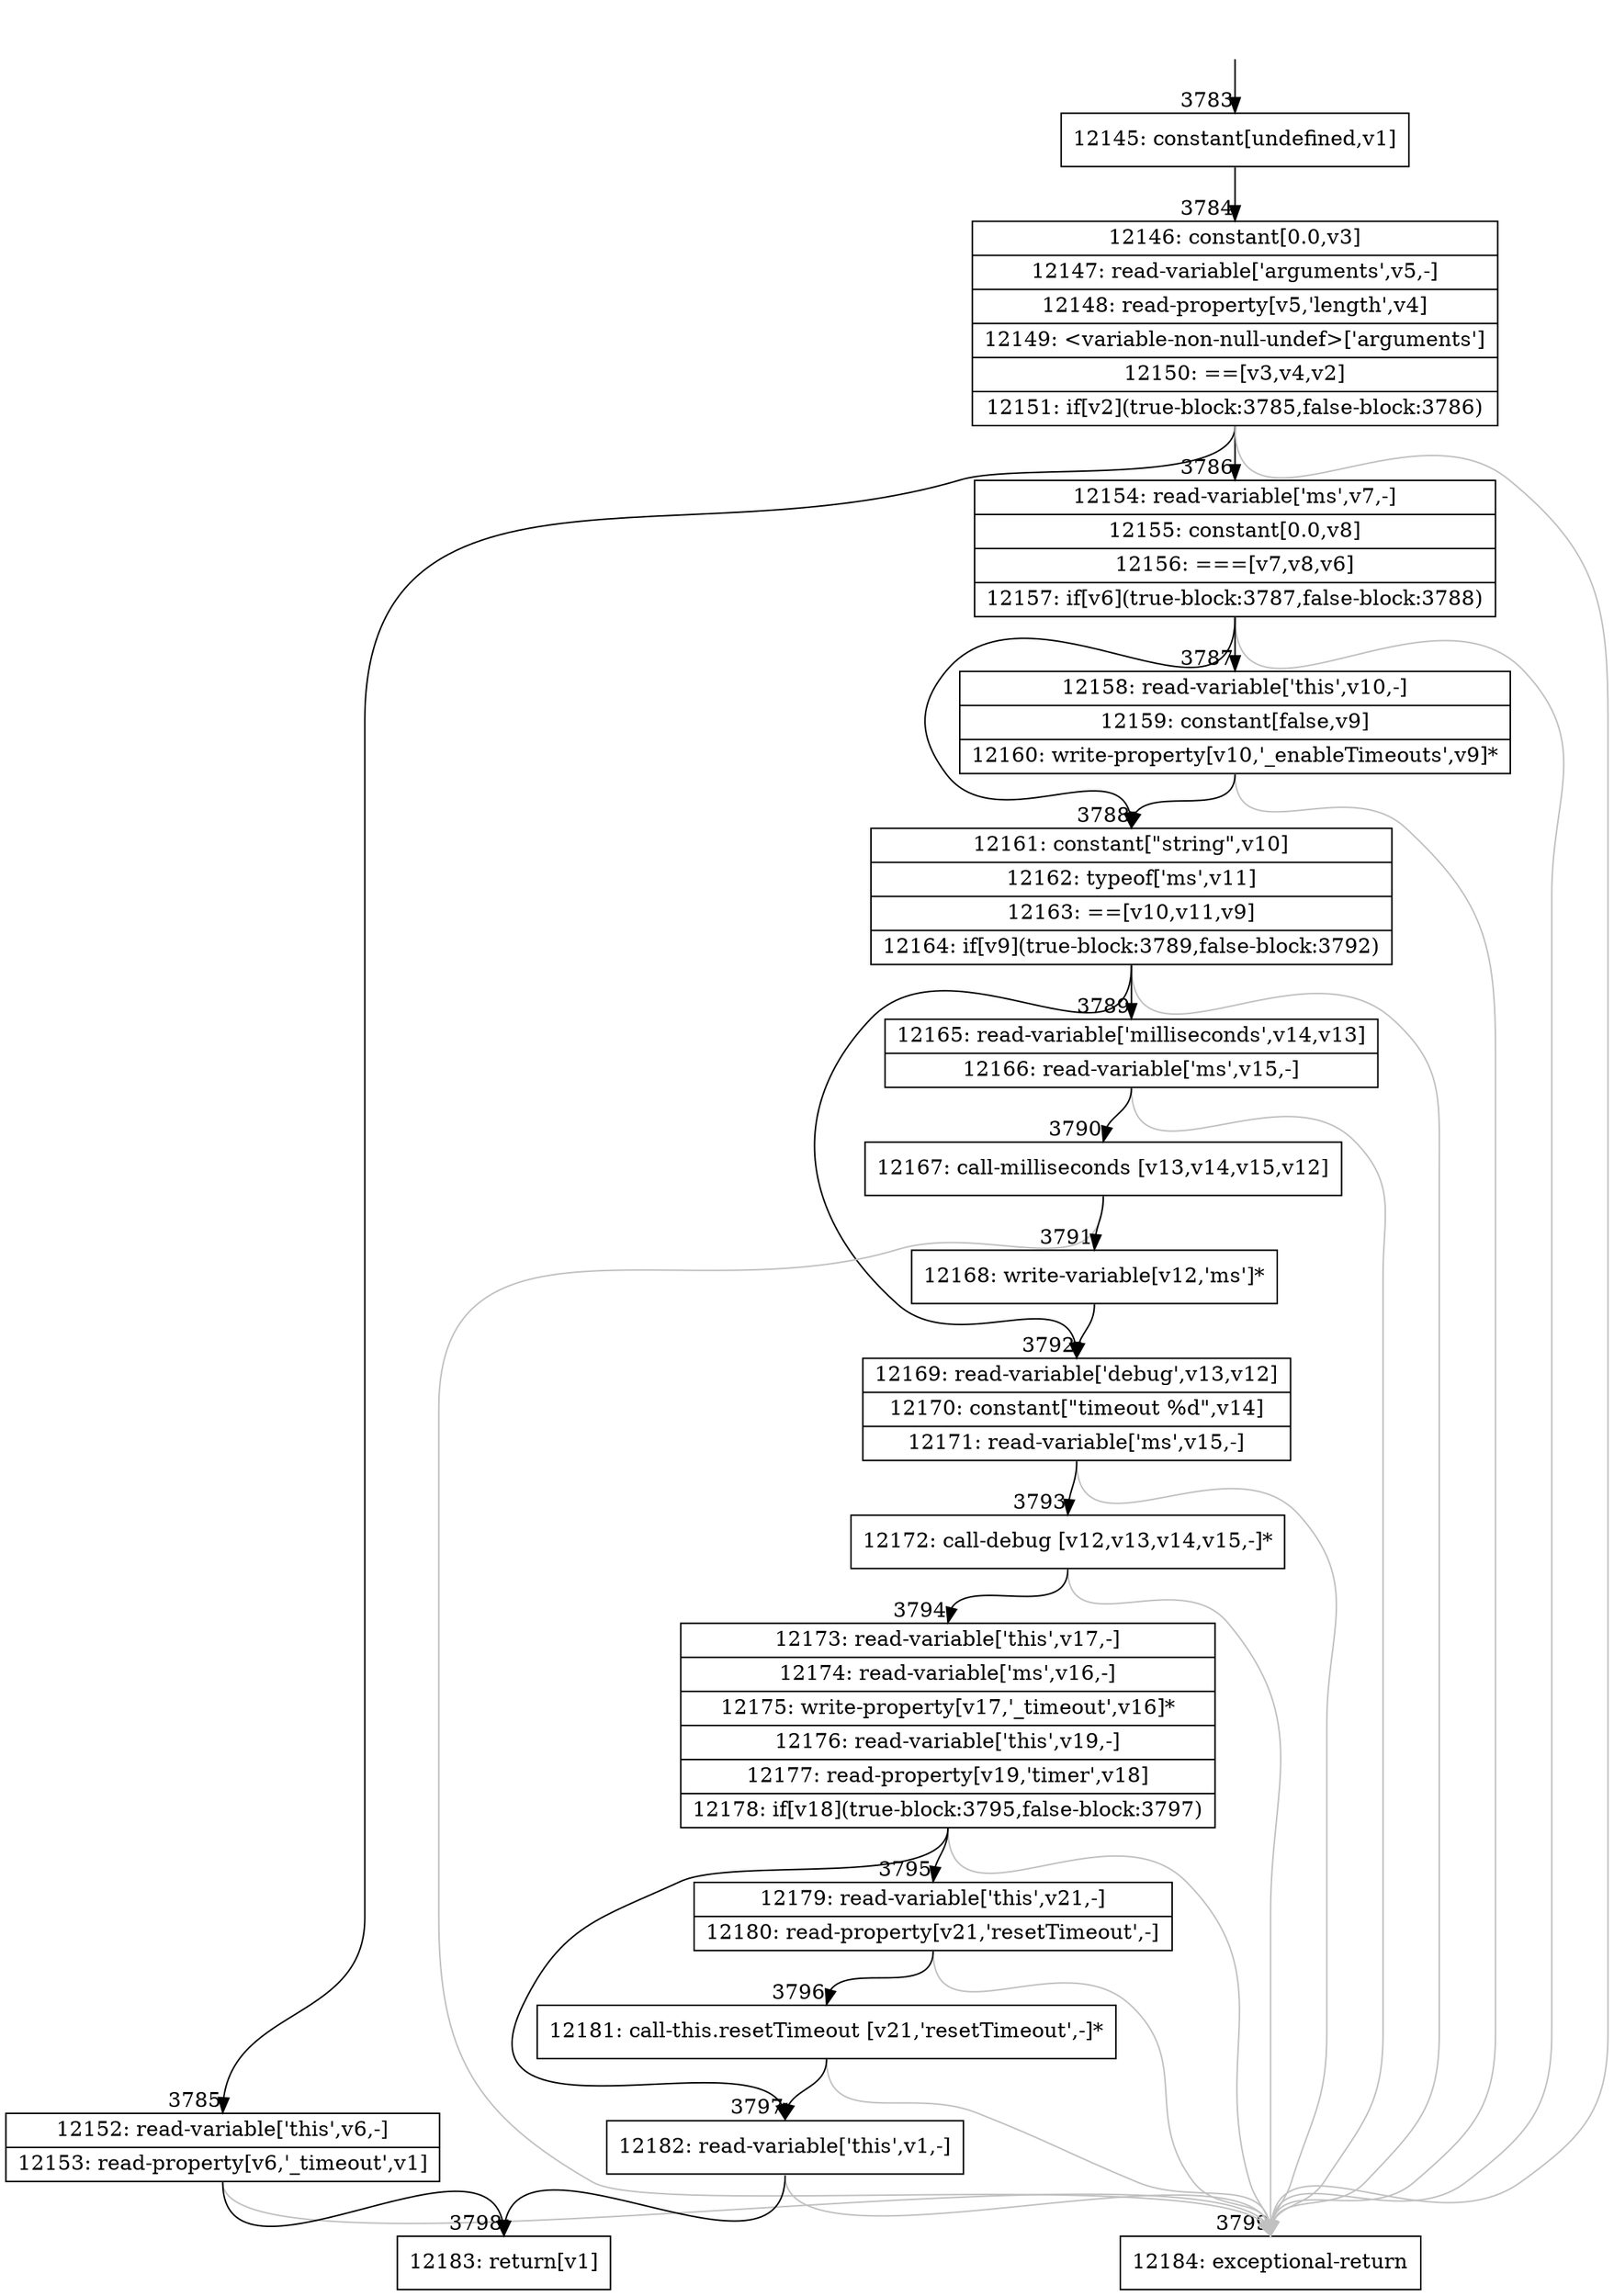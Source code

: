 digraph {
rankdir="TD"
BB_entry342[shape=none,label=""];
BB_entry342 -> BB3783 [tailport=s, headport=n, headlabel="    3783"]
BB3783 [shape=record label="{12145: constant[undefined,v1]}" ] 
BB3783 -> BB3784 [tailport=s, headport=n, headlabel="      3784"]
BB3784 [shape=record label="{12146: constant[0.0,v3]|12147: read-variable['arguments',v5,-]|12148: read-property[v5,'length',v4]|12149: \<variable-non-null-undef\>['arguments']|12150: ==[v3,v4,v2]|12151: if[v2](true-block:3785,false-block:3786)}" ] 
BB3784 -> BB3785 [tailport=s, headport=n, headlabel="      3785"]
BB3784 -> BB3786 [tailport=s, headport=n, headlabel="      3786"]
BB3784 -> BB3799 [tailport=s, headport=n, color=gray, headlabel="      3799"]
BB3785 [shape=record label="{12152: read-variable['this',v6,-]|12153: read-property[v6,'_timeout',v1]}" ] 
BB3785 -> BB3798 [tailport=s, headport=n, headlabel="      3798"]
BB3785 -> BB3799 [tailport=s, headport=n, color=gray]
BB3786 [shape=record label="{12154: read-variable['ms',v7,-]|12155: constant[0.0,v8]|12156: ===[v7,v8,v6]|12157: if[v6](true-block:3787,false-block:3788)}" ] 
BB3786 -> BB3787 [tailport=s, headport=n, headlabel="      3787"]
BB3786 -> BB3788 [tailport=s, headport=n, headlabel="      3788"]
BB3786 -> BB3799 [tailport=s, headport=n, color=gray]
BB3787 [shape=record label="{12158: read-variable['this',v10,-]|12159: constant[false,v9]|12160: write-property[v10,'_enableTimeouts',v9]*}" ] 
BB3787 -> BB3788 [tailport=s, headport=n]
BB3787 -> BB3799 [tailport=s, headport=n, color=gray]
BB3788 [shape=record label="{12161: constant[\"string\",v10]|12162: typeof['ms',v11]|12163: ==[v10,v11,v9]|12164: if[v9](true-block:3789,false-block:3792)}" ] 
BB3788 -> BB3789 [tailport=s, headport=n, headlabel="      3789"]
BB3788 -> BB3792 [tailport=s, headport=n, headlabel="      3792"]
BB3788 -> BB3799 [tailport=s, headport=n, color=gray]
BB3789 [shape=record label="{12165: read-variable['milliseconds',v14,v13]|12166: read-variable['ms',v15,-]}" ] 
BB3789 -> BB3790 [tailport=s, headport=n, headlabel="      3790"]
BB3789 -> BB3799 [tailport=s, headport=n, color=gray]
BB3790 [shape=record label="{12167: call-milliseconds [v13,v14,v15,v12]}" ] 
BB3790 -> BB3791 [tailport=s, headport=n, headlabel="      3791"]
BB3790 -> BB3799 [tailport=s, headport=n, color=gray]
BB3791 [shape=record label="{12168: write-variable[v12,'ms']*}" ] 
BB3791 -> BB3792 [tailport=s, headport=n]
BB3792 [shape=record label="{12169: read-variable['debug',v13,v12]|12170: constant[\"timeout %d\",v14]|12171: read-variable['ms',v15,-]}" ] 
BB3792 -> BB3793 [tailport=s, headport=n, headlabel="      3793"]
BB3792 -> BB3799 [tailport=s, headport=n, color=gray]
BB3793 [shape=record label="{12172: call-debug [v12,v13,v14,v15,-]*}" ] 
BB3793 -> BB3794 [tailport=s, headport=n, headlabel="      3794"]
BB3793 -> BB3799 [tailport=s, headport=n, color=gray]
BB3794 [shape=record label="{12173: read-variable['this',v17,-]|12174: read-variable['ms',v16,-]|12175: write-property[v17,'_timeout',v16]*|12176: read-variable['this',v19,-]|12177: read-property[v19,'timer',v18]|12178: if[v18](true-block:3795,false-block:3797)}" ] 
BB3794 -> BB3795 [tailport=s, headport=n, headlabel="      3795"]
BB3794 -> BB3797 [tailport=s, headport=n, headlabel="      3797"]
BB3794 -> BB3799 [tailport=s, headport=n, color=gray]
BB3795 [shape=record label="{12179: read-variable['this',v21,-]|12180: read-property[v21,'resetTimeout',-]}" ] 
BB3795 -> BB3796 [tailport=s, headport=n, headlabel="      3796"]
BB3795 -> BB3799 [tailport=s, headport=n, color=gray]
BB3796 [shape=record label="{12181: call-this.resetTimeout [v21,'resetTimeout',-]*}" ] 
BB3796 -> BB3797 [tailport=s, headport=n]
BB3796 -> BB3799 [tailport=s, headport=n, color=gray]
BB3797 [shape=record label="{12182: read-variable['this',v1,-]}" ] 
BB3797 -> BB3798 [tailport=s, headport=n]
BB3797 -> BB3799 [tailport=s, headport=n, color=gray]
BB3798 [shape=record label="{12183: return[v1]}" ] 
BB3799 [shape=record label="{12184: exceptional-return}" ] 
//#$~ 4370
}
